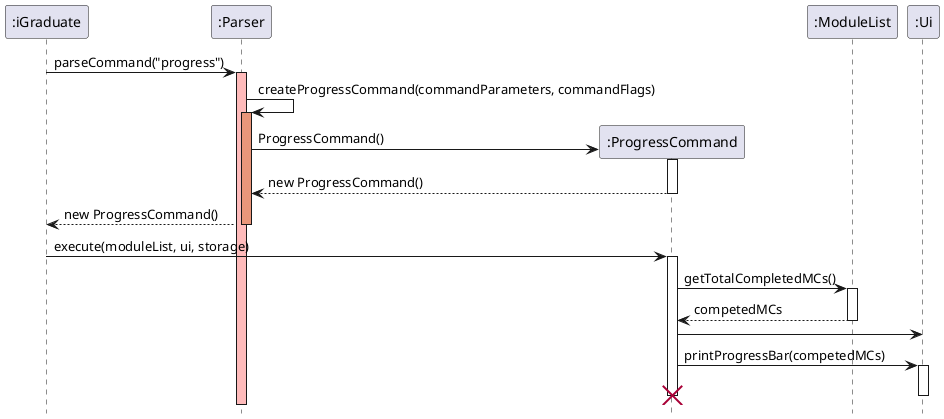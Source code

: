 @startuml
hide footbox

participant ":iGraduate" as iGraduate
participant ":Parser" as Parser
participant ":ProgressCommand" as ProgressCommand
participant ":ModuleList" as ModuleList
participant ":Ui" as Ui

iGraduate -> Parser: parseCommand("progress")
activate Parser #FFBBBB

Parser -> Parser: createProgressCommand(commandParameters, commandFlags)
activate Parser #DarkSalmon

create ProgressCommand
Parser -> ProgressCommand: ProgressCommand()
activate ProgressCommand
ProgressCommand --> Parser: new ProgressCommand()
deactivate ProgressCommand

Parser --> iGraduate: new ProgressCommand()
deactivate Parser

iGraduate -> ProgressCommand: execute(moduleList, ui, storage)
activate ProgressCommand

ProgressCommand -> ModuleList: getTotalCompletedMCs()
activate ModuleList
ModuleList --> ProgressCommand: competedMCs
deactivate ModuleList

ProgressCommand -> Ui
ProgressCommand -> Ui: printProgressBar(competedMCs)
activate Ui
deactivate Ui
destroy ProgressCommand


@enduml